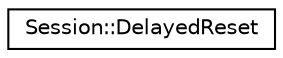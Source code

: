 digraph G
{
  edge [fontname="Helvetica",fontsize="10",labelfontname="Helvetica",labelfontsize="10"];
  node [fontname="Helvetica",fontsize="10",shape=record];
  rankdir=LR;
  Node1 [label="Session::DelayedReset",height=0.2,width=0.4,color="black", fillcolor="white", style="filled",URL="$d1/d28/structSession_1_1DelayedReset.html"];
}
